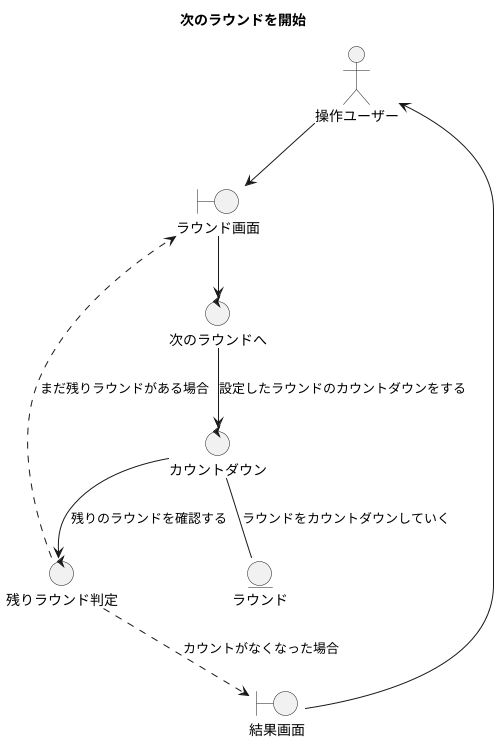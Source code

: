 @startuml
title 次のラウンドを開始

actor 操作ユーザー
boundary ラウンド画面
boundary 結果画面
control 次のラウンドへ
control カウントダウン
control 残りラウンド判定
entity ラウンド

操作ユーザー --> ラウンド画面
ラウンド画面 --> 次のラウンドへ
次のラウンドへ --> カウントダウン: 設定したラウンドのカウントダウンをする
カウントダウン --> 残りラウンド判定: 残りのラウンドを確認する
残りラウンド判定 ..> ラウンド画面: まだ残りラウンドがある場合
残りラウンド判定 ..> 結果画面: カウントがなくなった場合
結果画面 --> 操作ユーザー

カウントダウン -- ラウンド: ラウンドをカウントダウンしていく

@enduml
